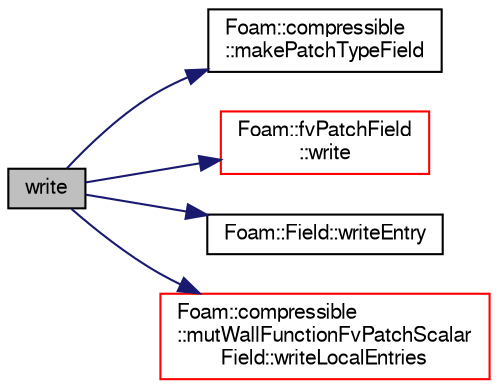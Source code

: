 digraph "write"
{
  bgcolor="transparent";
  edge [fontname="FreeSans",fontsize="10",labelfontname="FreeSans",labelfontsize="10"];
  node [fontname="FreeSans",fontsize="10",shape=record];
  rankdir="LR";
  Node95 [label="write",height=0.2,width=0.4,color="black", fillcolor="grey75", style="filled", fontcolor="black"];
  Node95 -> Node96 [color="midnightblue",fontsize="10",style="solid",fontname="FreeSans"];
  Node96 [label="Foam::compressible\l::makePatchTypeField",height=0.2,width=0.4,color="black",URL="$a21173.html#ab1c25a3141d2f250aa615d7356265628"];
  Node95 -> Node97 [color="midnightblue",fontsize="10",style="solid",fontname="FreeSans"];
  Node97 [label="Foam::fvPatchField\l::write",height=0.2,width=0.4,color="red",URL="$a22354.html#a293fdfec8bdfbd5c3913ab4c9f3454ff",tooltip="Write. "];
  Node95 -> Node109 [color="midnightblue",fontsize="10",style="solid",fontname="FreeSans"];
  Node109 [label="Foam::Field::writeEntry",height=0.2,width=0.4,color="black",URL="$a26466.html#a7c03447f7f0471351fe57a41b62c8686",tooltip="Write the field as a dictionary entry. "];
  Node95 -> Node110 [color="midnightblue",fontsize="10",style="solid",fontname="FreeSans"];
  Node110 [label="Foam::compressible\l::mutWallFunctionFvPatchScalar\lField::writeLocalEntries",height=0.2,width=0.4,color="red",URL="$a30722.html#a320f9d385b60c3b94e52b9e3d7164231",tooltip="Write local wall function variables. "];
}
